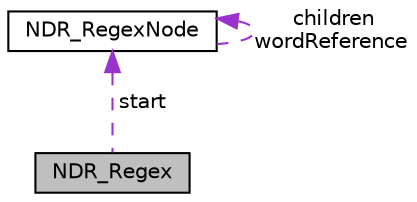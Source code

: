 digraph "NDR_Regex"
{
 // LATEX_PDF_SIZE
  edge [fontname="Helvetica",fontsize="10",labelfontname="Helvetica",labelfontsize="10"];
  node [fontname="Helvetica",fontsize="10",shape=record];
  Node1 [label="NDR_Regex",height=0.2,width=0.4,color="black", fillcolor="grey75", style="filled", fontcolor="black",tooltip="The regex struct provides the pattern matching functionality required for matching regular expression..."];
  Node2 -> Node1 [dir="back",color="darkorchid3",fontsize="10",style="dashed",label=" start" ,fontname="Helvetica"];
  Node2 [label="NDR_RegexNode",height=0.2,width=0.4,color="black", fillcolor="white", style="filled",URL="$structNDR__RegexNode.html",tooltip="The regex node struct acts as the nodes within the regex graphs used for regular expression compariso..."];
  Node2 -> Node2 [dir="back",color="darkorchid3",fontsize="10",style="dashed",label=" children\nwordReference" ,fontname="Helvetica"];
}
